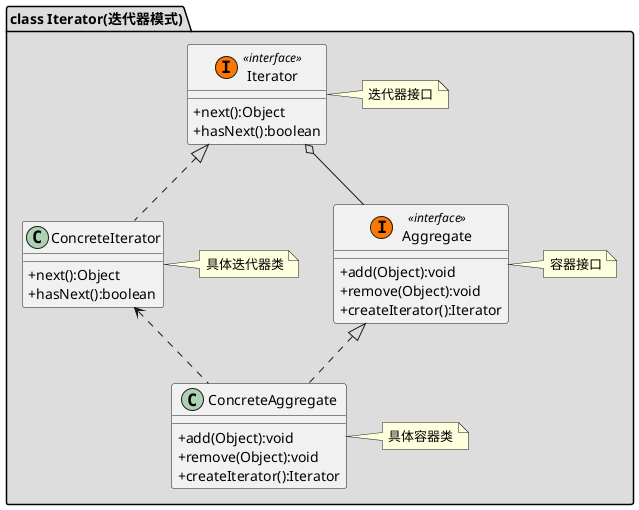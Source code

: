 @startuml
skinparam classAttributeIconSize 0

package "class Iterator(迭代器模式)" #DDDDDD {
     class Iterator<< (I,#FF7700) interface>>{
     +next():Object
     +hasNext():boolean
     }
     note right: 迭代器接口

    class ConcreteIterator{
    +next():Object
    +hasNext():boolean
    }
    note right: 具体迭代器类

    class Aggregate<< (I,#FF7700) interface>>{
    +add(Object):void
    +remove(Object):void
    +createIterator():Iterator
    }
    note right: 容器接口

    class ConcreteAggregate{
    +add(Object):void
    +remove(Object):void
    +createIterator():Iterator
    }
    note right: 具体容器类

    Iterator <|.. ConcreteIterator
    Iterator o-- Aggregate
    Aggregate <|.. ConcreteAggregate
    ConcreteIterator <.. ConcreteAggregate
}
@enduml